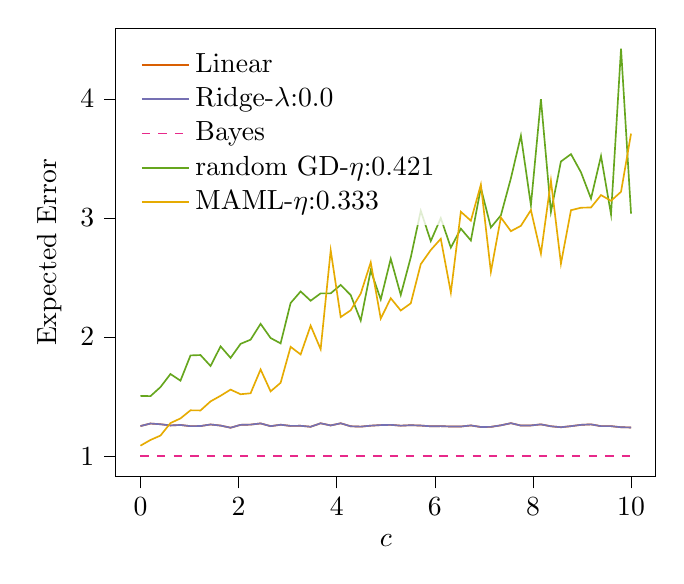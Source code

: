 % This file was created with tikzplotlib v0.10.1.
\begin{tikzpicture}

\definecolor{chocolate217952}{RGB}{217,95,2}
\definecolor{darkcyan27158119}{RGB}{27,158,119}
\definecolor{darkgoldenrod16611829}{RGB}{166,118,29}
\definecolor{darkgray176}{RGB}{176,176,176}
\definecolor{deeppink23141138}{RGB}{231,41,138}
\definecolor{lightslategray117112179}{RGB}{117,112,179}
\definecolor{olivedrab10216630}{RGB}{102,166,30}
\definecolor{orange2301712}{RGB}{230,171,2}

\begin{axis}[
legend cell align={left},
legend style={
  fill opacity=0.8,
  draw opacity=1,
  text opacity=1,
  at={(0.03,0.97)},
  anchor=north west,
  draw=none
},
tick align=outside,
tick pos=left,
x grid style={darkgray176},
xlabel={\(\displaystyle c\)},
xmin=-0.5, xmax=10.5,
xtick style={color=black},
y grid style={darkgray176},
ylabel={Expected Error},
ymin=0.829, ymax=4.593,
ytick style={color=black}
]

\addplot [semithick, chocolate217952]
table {%
0 1.253
0.204 1.274
0.408 1.268
0.612 1.258
0.816 1.262
1.02 1.252
1.224 1.253
1.429 1.266
1.633 1.257
1.837 1.239
2.041 1.263
2.245 1.265
2.449 1.275
2.653 1.252
2.857 1.264
3.061 1.254
3.265 1.255
3.469 1.247
3.673 1.276
3.878 1.258
4.082 1.276
4.286 1.251
4.49 1.248
4.694 1.256
4.898 1.261
5.102 1.263
5.306 1.256
5.51 1.26
5.714 1.257
5.918 1.251
6.122 1.252
6.327 1.249
6.531 1.249
6.735 1.258
6.939 1.245
7.143 1.246
7.347 1.259
7.551 1.277
7.755 1.257
7.959 1.258
8.163 1.267
8.367 1.251
8.571 1.243
8.776 1.252
8.98 1.263
9.184 1.267
9.388 1.252
9.592 1.252
9.796 1.243
10 1.241
};
\addlegendentry{Linear}
\addplot [semithick, lightslategray117112179]
table {%
0 1.253
0.204 1.274
0.408 1.268
0.612 1.258
0.816 1.262
1.02 1.252
1.224 1.253
1.429 1.266
1.633 1.257
1.837 1.239
2.041 1.263
2.245 1.265
2.449 1.275
2.653 1.252
2.857 1.264
3.061 1.254
3.265 1.255
3.469 1.247
3.673 1.276
3.878 1.258
4.082 1.276
4.286 1.251
4.49 1.248
4.694 1.256
4.898 1.261
5.102 1.263
5.306 1.256
5.51 1.26
5.714 1.257
5.918 1.251
6.122 1.252
6.327 1.249
6.531 1.249
6.735 1.258
6.939 1.245
7.143 1.246
7.347 1.259
7.551 1.277
7.755 1.257
7.959 1.258
8.163 1.267
8.367 1.251
8.571 1.243
8.776 1.252
8.98 1.263
9.184 1.267
9.388 1.252
9.592 1.252
9.796 1.243
10 1.241
};
\addlegendentry{Ridge-$\lambda$:0.0}
\addplot [semithick, deeppink23141138, dashed]
table {%
0 1.0
0.204 1.0
0.408 1.0
0.612 1.0
0.816 1.0
1.02 1.0
1.224 1.0
1.429 1.0
1.633 1.0
1.837 1.0
2.041 1.0
2.245 1.0
2.449 1.0
2.653 1.0
2.857 1.0
3.061 1.0
3.265 1.0
3.469 1.0
3.673 1.0
3.878 1.0
4.082 1.0
4.286 1.0
4.49 1.0
4.694 1.0
4.898 1.0
5.102 1.0
5.306 1.0
5.51 1.0
5.714 1.0
5.918 1.0
6.122 1.0
6.327 1.0
6.531 1.0
6.735 1.0
6.939 1.0
7.143 1.0
7.347 1.0
7.551 1.0
7.755 1.0
7.959 1.0
8.163 1.0
8.367 1.0
8.571 1.0
8.776 1.0
8.98 1.0
9.184 1.0
9.388 1.0
9.592 1.0
9.796 1.0
10 1.0
};
\addlegendentry{Bayes}
\addplot [semithick, olivedrab10216630]
table {%
0 1.506
0.204 1.504
0.408 1.58
0.612 1.69
0.816 1.634
1.02 1.846
1.224 1.849
1.429 1.757
1.633 1.922
1.837 1.825
2.041 1.943
2.245 1.978
2.449 2.111
2.653 1.992
2.857 1.947
3.061 2.286
3.265 2.383
3.469 2.305
3.673 2.367
3.878 2.367
4.082 2.438
4.286 2.352
4.49 2.138
4.694 2.559
4.898 2.316
5.102 2.657
5.306 2.354
5.51 2.669
5.714 3.06
5.918 2.806
6.122 2.999
6.327 2.751
6.531 2.91
6.735 2.811
6.939 3.253
7.143 2.92
7.347 3.022
7.551 3.333
7.755 3.691
7.959 3.107
8.163 3.998
8.367 3.051
8.571 3.474
8.776 3.536
8.98 3.383
9.184 3.163
9.388 3.52
9.592 3.03
9.796 4.422
10 3.037
};
\addlegendentry{random GD-$\eta$:0.421}
\addplot [semithick, orange2301712]
table {%
0 1.088
0.204 1.136
0.408 1.173
0.612 1.278
0.816 1.317
1.02 1.385
1.224 1.384
1.429 1.46
1.633 1.507
1.837 1.559
2.041 1.52
2.245 1.528
2.449 1.728
2.653 1.544
2.857 1.616
3.061 1.918
3.265 1.854
3.469 2.096
3.673 1.898
3.878 2.728
4.082 2.168
4.286 2.225
4.49 2.365
4.694 2.627
4.898 2.155
5.102 2.326
5.306 2.223
5.51 2.283
5.714 2.612
5.918 2.731
6.122 2.825
6.327 2.374
6.531 3.052
6.735 2.977
6.939 3.28
7.143 2.548
7.347 3.004
7.551 2.889
7.755 2.934
7.959 3.066
8.163 2.7
8.367 3.313
8.571 2.616
8.776 3.065
8.98 3.086
9.184 3.088
9.388 3.192
9.592 3.144
9.796 3.22
10 3.708
};
\addlegendentry{MAML-$\eta$:0.333}

\end{axis}

\end{tikzpicture}
